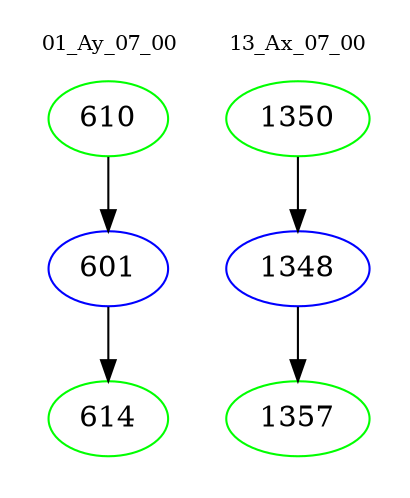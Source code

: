 digraph{
subgraph cluster_0 {
color = white
label = "01_Ay_07_00";
fontsize=10;
T0_610 [label="610", color="green"]
T0_610 -> T0_601 [color="black"]
T0_601 [label="601", color="blue"]
T0_601 -> T0_614 [color="black"]
T0_614 [label="614", color="green"]
}
subgraph cluster_1 {
color = white
label = "13_Ax_07_00";
fontsize=10;
T1_1350 [label="1350", color="green"]
T1_1350 -> T1_1348 [color="black"]
T1_1348 [label="1348", color="blue"]
T1_1348 -> T1_1357 [color="black"]
T1_1357 [label="1357", color="green"]
}
}
